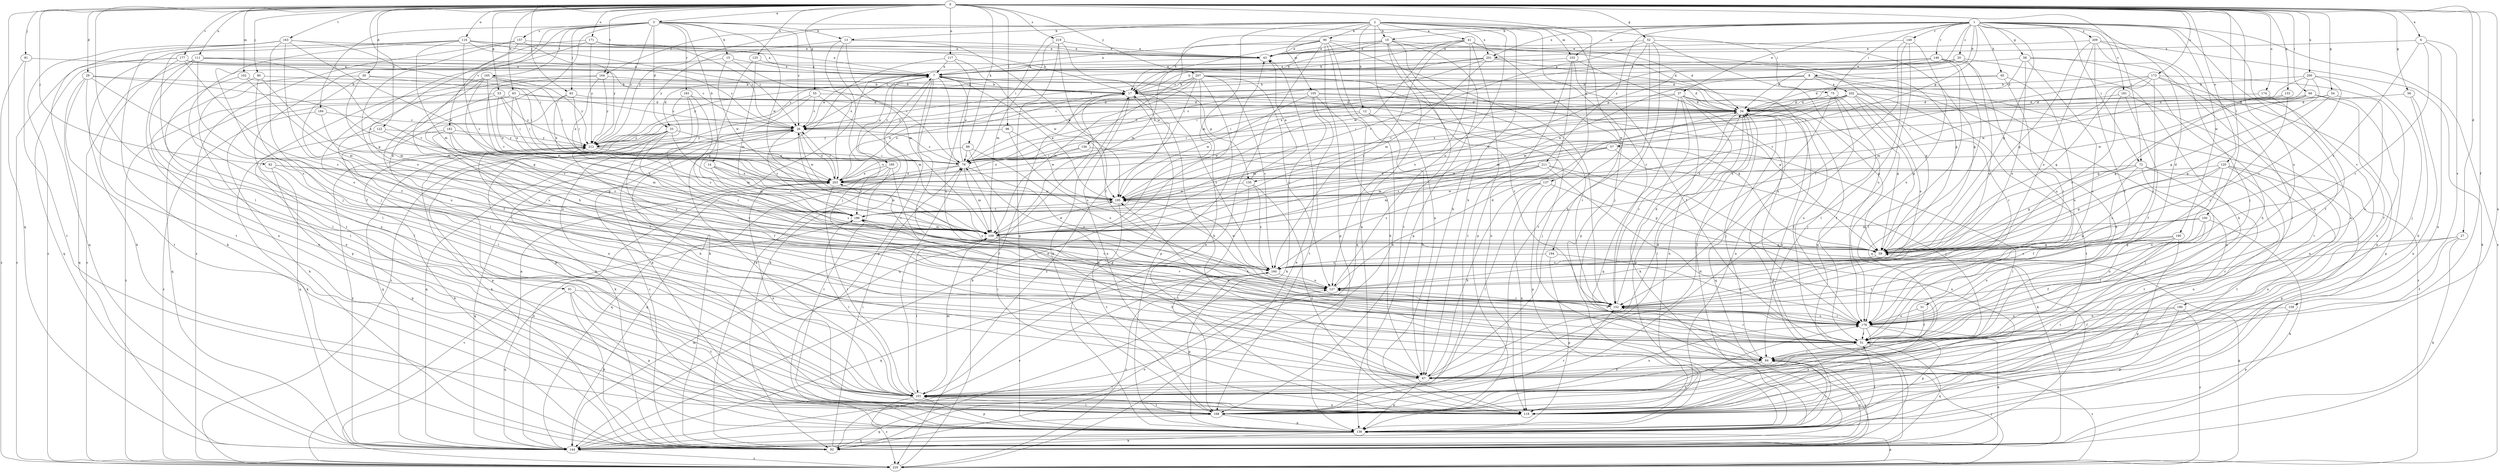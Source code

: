 strict digraph  {
0;
1;
2;
3;
6;
7;
8;
10;
12;
13;
14;
15;
17;
20;
26;
27;
29;
30;
31;
33;
34;
37;
41;
43;
51;
52;
53;
54;
55;
56;
57;
58;
59;
63;
65;
67;
69;
72;
75;
76;
80;
81;
82;
83;
84;
89;
90;
91;
92;
96;
100;
101;
102;
103;
105;
109;
111;
116;
117;
118;
120;
122;
125;
127;
133;
135;
136;
137;
144;
146;
149;
152;
156;
157;
159;
160;
163;
164;
165;
168;
171;
173;
174;
176;
177;
180;
181;
182;
183;
184;
185;
186;
190;
194;
195;
200;
201;
202;
203;
207;
209;
211;
212;
219;
220;
0 -> 3  [label=a];
0 -> 6  [label=a];
0 -> 27  [label=d];
0 -> 29  [label=d];
0 -> 30  [label=d];
0 -> 51  [label=f];
0 -> 52  [label=g];
0 -> 53  [label=g];
0 -> 54  [label=g];
0 -> 55  [label=g];
0 -> 56  [label=g];
0 -> 63  [label=h];
0 -> 69  [label=i];
0 -> 72  [label=i];
0 -> 80  [label=j];
0 -> 81  [label=j];
0 -> 82  [label=j];
0 -> 83  [label=j];
0 -> 89  [label=k];
0 -> 96  [label=l];
0 -> 100  [label=l];
0 -> 101  [label=l];
0 -> 102  [label=m];
0 -> 111  [label=n];
0 -> 116  [label=n];
0 -> 117  [label=n];
0 -> 118  [label=n];
0 -> 120  [label=o];
0 -> 122  [label=o];
0 -> 125  [label=o];
0 -> 133  [label=p];
0 -> 137  [label=q];
0 -> 144  [label=q];
0 -> 163  [label=t];
0 -> 164  [label=t];
0 -> 171  [label=u];
0 -> 173  [label=u];
0 -> 174  [label=u];
0 -> 176  [label=u];
0 -> 177  [label=v];
0 -> 200  [label=x];
0 -> 207  [label=y];
0 -> 219  [label=z];
1 -> 8  [label=b];
1 -> 10  [label=b];
1 -> 20  [label=c];
1 -> 31  [label=d];
1 -> 37  [label=e];
1 -> 57  [label=g];
1 -> 58  [label=g];
1 -> 59  [label=g];
1 -> 65  [label=h];
1 -> 72  [label=i];
1 -> 75  [label=i];
1 -> 103  [label=m];
1 -> 118  [label=n];
1 -> 135  [label=p];
1 -> 146  [label=r];
1 -> 149  [label=r];
1 -> 156  [label=s];
1 -> 180  [label=v];
1 -> 181  [label=v];
1 -> 190  [label=w];
1 -> 201  [label=x];
1 -> 209  [label=y];
1 -> 211  [label=y];
1 -> 220  [label=z];
2 -> 10  [label=b];
2 -> 12  [label=b];
2 -> 13  [label=b];
2 -> 41  [label=e];
2 -> 67  [label=h];
2 -> 75  [label=i];
2 -> 76  [label=i];
2 -> 90  [label=k];
2 -> 103  [label=m];
2 -> 105  [label=m];
2 -> 109  [label=m];
2 -> 118  [label=n];
2 -> 127  [label=o];
2 -> 152  [label=r];
2 -> 164  [label=t];
2 -> 194  [label=w];
2 -> 212  [label=y];
3 -> 13  [label=b];
3 -> 14  [label=b];
3 -> 15  [label=b];
3 -> 26  [label=c];
3 -> 33  [label=d];
3 -> 67  [label=h];
3 -> 83  [label=j];
3 -> 91  [label=k];
3 -> 157  [label=s];
3 -> 165  [label=t];
3 -> 182  [label=v];
3 -> 183  [label=v];
3 -> 184  [label=v];
3 -> 195  [label=w];
3 -> 201  [label=x];
3 -> 212  [label=y];
6 -> 118  [label=n];
6 -> 152  [label=r];
6 -> 159  [label=s];
6 -> 160  [label=s];
6 -> 201  [label=x];
7 -> 17  [label=b];
7 -> 33  [label=d];
7 -> 34  [label=d];
7 -> 51  [label=f];
7 -> 76  [label=i];
7 -> 92  [label=k];
7 -> 135  [label=p];
7 -> 136  [label=p];
7 -> 185  [label=v];
8 -> 17  [label=b];
8 -> 67  [label=h];
8 -> 76  [label=i];
8 -> 109  [label=m];
8 -> 118  [label=n];
8 -> 195  [label=w];
8 -> 202  [label=x];
10 -> 17  [label=b];
10 -> 26  [label=c];
10 -> 34  [label=d];
10 -> 43  [label=e];
10 -> 67  [label=h];
10 -> 136  [label=p];
10 -> 144  [label=q];
10 -> 168  [label=t];
12 -> 26  [label=c];
12 -> 67  [label=h];
12 -> 84  [label=j];
12 -> 195  [label=w];
13 -> 43  [label=e];
13 -> 84  [label=j];
13 -> 109  [label=m];
13 -> 195  [label=w];
13 -> 203  [label=x];
13 -> 212  [label=y];
14 -> 109  [label=m];
14 -> 160  [label=s];
14 -> 186  [label=v];
14 -> 203  [label=x];
15 -> 7  [label=a];
15 -> 76  [label=i];
15 -> 101  [label=l];
15 -> 195  [label=w];
17 -> 34  [label=d];
17 -> 59  [label=g];
17 -> 118  [label=n];
17 -> 136  [label=p];
17 -> 144  [label=q];
17 -> 160  [label=s];
17 -> 203  [label=x];
20 -> 7  [label=a];
20 -> 26  [label=c];
20 -> 34  [label=d];
20 -> 67  [label=h];
20 -> 127  [label=o];
26 -> 7  [label=a];
26 -> 92  [label=k];
26 -> 101  [label=l];
26 -> 144  [label=q];
26 -> 195  [label=w];
26 -> 203  [label=x];
26 -> 212  [label=y];
27 -> 51  [label=f];
27 -> 59  [label=g];
27 -> 92  [label=k];
27 -> 152  [label=r];
29 -> 17  [label=b];
29 -> 101  [label=l];
29 -> 144  [label=q];
29 -> 160  [label=s];
29 -> 168  [label=t];
29 -> 203  [label=x];
30 -> 17  [label=b];
30 -> 76  [label=i];
30 -> 109  [label=m];
30 -> 118  [label=n];
30 -> 176  [label=u];
31 -> 51  [label=f];
31 -> 176  [label=u];
33 -> 51  [label=f];
33 -> 92  [label=k];
33 -> 109  [label=m];
33 -> 136  [label=p];
33 -> 144  [label=q];
33 -> 152  [label=r];
33 -> 203  [label=x];
33 -> 212  [label=y];
34 -> 26  [label=c];
34 -> 51  [label=f];
34 -> 76  [label=i];
34 -> 84  [label=j];
34 -> 101  [label=l];
34 -> 109  [label=m];
34 -> 144  [label=q];
34 -> 152  [label=r];
34 -> 176  [label=u];
37 -> 26  [label=c];
37 -> 34  [label=d];
37 -> 51  [label=f];
37 -> 59  [label=g];
37 -> 76  [label=i];
37 -> 92  [label=k];
37 -> 118  [label=n];
37 -> 136  [label=p];
37 -> 144  [label=q];
41 -> 17  [label=b];
41 -> 34  [label=d];
41 -> 43  [label=e];
41 -> 84  [label=j];
41 -> 127  [label=o];
41 -> 136  [label=p];
41 -> 160  [label=s];
41 -> 195  [label=w];
43 -> 7  [label=a];
51 -> 84  [label=j];
51 -> 144  [label=q];
51 -> 152  [label=r];
52 -> 43  [label=e];
52 -> 59  [label=g];
52 -> 67  [label=h];
52 -> 136  [label=p];
52 -> 168  [label=t];
52 -> 176  [label=u];
52 -> 186  [label=v];
53 -> 34  [label=d];
53 -> 76  [label=i];
53 -> 176  [label=u];
53 -> 203  [label=x];
53 -> 212  [label=y];
53 -> 220  [label=z];
54 -> 34  [label=d];
54 -> 59  [label=g];
54 -> 76  [label=i];
54 -> 176  [label=u];
55 -> 26  [label=c];
55 -> 34  [label=d];
55 -> 109  [label=m];
55 -> 136  [label=p];
55 -> 220  [label=z];
56 -> 34  [label=d];
56 -> 67  [label=h];
56 -> 118  [label=n];
57 -> 76  [label=i];
57 -> 84  [label=j];
57 -> 101  [label=l];
57 -> 109  [label=m];
57 -> 195  [label=w];
58 -> 7  [label=a];
58 -> 34  [label=d];
58 -> 67  [label=h];
58 -> 127  [label=o];
58 -> 168  [label=t];
58 -> 176  [label=u];
59 -> 160  [label=s];
63 -> 26  [label=c];
63 -> 34  [label=d];
63 -> 76  [label=i];
63 -> 92  [label=k];
63 -> 144  [label=q];
63 -> 203  [label=x];
65 -> 17  [label=b];
65 -> 34  [label=d];
65 -> 152  [label=r];
65 -> 176  [label=u];
67 -> 17  [label=b];
67 -> 34  [label=d];
67 -> 101  [label=l];
67 -> 136  [label=p];
69 -> 34  [label=d];
69 -> 51  [label=f];
69 -> 59  [label=g];
69 -> 67  [label=h];
69 -> 195  [label=w];
72 -> 51  [label=f];
72 -> 59  [label=g];
72 -> 84  [label=j];
72 -> 118  [label=n];
72 -> 168  [label=t];
72 -> 203  [label=x];
75 -> 34  [label=d];
75 -> 59  [label=g];
75 -> 84  [label=j];
75 -> 101  [label=l];
75 -> 118  [label=n];
76 -> 7  [label=a];
76 -> 26  [label=c];
76 -> 109  [label=m];
76 -> 127  [label=o];
76 -> 144  [label=q];
76 -> 203  [label=x];
80 -> 17  [label=b];
80 -> 109  [label=m];
80 -> 118  [label=n];
80 -> 127  [label=o];
81 -> 7  [label=a];
81 -> 168  [label=t];
81 -> 220  [label=z];
82 -> 67  [label=h];
82 -> 136  [label=p];
82 -> 186  [label=v];
82 -> 203  [label=x];
83 -> 34  [label=d];
83 -> 76  [label=i];
83 -> 101  [label=l];
83 -> 203  [label=x];
84 -> 67  [label=h];
84 -> 144  [label=q];
84 -> 168  [label=t];
84 -> 195  [label=w];
84 -> 220  [label=z];
89 -> 67  [label=h];
89 -> 76  [label=i];
89 -> 127  [label=o];
89 -> 203  [label=x];
90 -> 7  [label=a];
90 -> 17  [label=b];
90 -> 43  [label=e];
90 -> 59  [label=g];
90 -> 92  [label=k];
90 -> 101  [label=l];
90 -> 109  [label=m];
90 -> 118  [label=n];
90 -> 136  [label=p];
90 -> 152  [label=r];
91 -> 92  [label=k];
91 -> 136  [label=p];
91 -> 144  [label=q];
91 -> 152  [label=r];
91 -> 168  [label=t];
92 -> 7  [label=a];
92 -> 26  [label=c];
92 -> 34  [label=d];
92 -> 76  [label=i];
92 -> 127  [label=o];
92 -> 160  [label=s];
96 -> 160  [label=s];
96 -> 195  [label=w];
96 -> 212  [label=y];
100 -> 51  [label=f];
100 -> 59  [label=g];
100 -> 92  [label=k];
100 -> 109  [label=m];
100 -> 176  [label=u];
101 -> 76  [label=i];
101 -> 109  [label=m];
101 -> 118  [label=n];
101 -> 136  [label=p];
101 -> 168  [label=t];
101 -> 176  [label=u];
101 -> 220  [label=z];
102 -> 17  [label=b];
102 -> 101  [label=l];
102 -> 109  [label=m];
103 -> 7  [label=a];
103 -> 51  [label=f];
103 -> 118  [label=n];
103 -> 168  [label=t];
103 -> 176  [label=u];
105 -> 34  [label=d];
105 -> 67  [label=h];
105 -> 92  [label=k];
105 -> 152  [label=r];
105 -> 168  [label=t];
105 -> 195  [label=w];
105 -> 212  [label=y];
109 -> 59  [label=g];
109 -> 67  [label=h];
109 -> 101  [label=l];
109 -> 152  [label=r];
109 -> 195  [label=w];
111 -> 7  [label=a];
111 -> 26  [label=c];
111 -> 51  [label=f];
111 -> 101  [label=l];
111 -> 118  [label=n];
111 -> 186  [label=v];
111 -> 220  [label=z];
116 -> 7  [label=a];
116 -> 17  [label=b];
116 -> 26  [label=c];
116 -> 43  [label=e];
116 -> 84  [label=j];
116 -> 92  [label=k];
116 -> 101  [label=l];
116 -> 109  [label=m];
116 -> 186  [label=v];
117 -> 7  [label=a];
117 -> 92  [label=k];
117 -> 176  [label=u];
117 -> 195  [label=w];
118 -> 76  [label=i];
118 -> 203  [label=x];
120 -> 59  [label=g];
120 -> 118  [label=n];
120 -> 136  [label=p];
120 -> 160  [label=s];
120 -> 168  [label=t];
120 -> 176  [label=u];
120 -> 203  [label=x];
122 -> 92  [label=k];
122 -> 186  [label=v];
122 -> 212  [label=y];
125 -> 7  [label=a];
125 -> 59  [label=g];
125 -> 109  [label=m];
127 -> 34  [label=d];
127 -> 152  [label=r];
127 -> 186  [label=v];
127 -> 203  [label=x];
133 -> 34  [label=d];
133 -> 59  [label=g];
133 -> 152  [label=r];
135 -> 43  [label=e];
135 -> 118  [label=n];
135 -> 160  [label=s];
135 -> 168  [label=t];
135 -> 195  [label=w];
136 -> 34  [label=d];
136 -> 51  [label=f];
136 -> 84  [label=j];
136 -> 92  [label=k];
136 -> 144  [label=q];
137 -> 59  [label=g];
137 -> 67  [label=h];
137 -> 101  [label=l];
137 -> 118  [label=n];
137 -> 195  [label=w];
144 -> 43  [label=e];
144 -> 84  [label=j];
144 -> 109  [label=m];
144 -> 203  [label=x];
144 -> 212  [label=y];
144 -> 220  [label=z];
146 -> 7  [label=a];
146 -> 101  [label=l];
146 -> 144  [label=q];
146 -> 176  [label=u];
146 -> 186  [label=v];
146 -> 203  [label=x];
149 -> 43  [label=e];
149 -> 101  [label=l];
149 -> 144  [label=q];
149 -> 152  [label=r];
149 -> 176  [label=u];
152 -> 26  [label=c];
152 -> 34  [label=d];
152 -> 176  [label=u];
156 -> 76  [label=i];
156 -> 136  [label=p];
156 -> 203  [label=x];
157 -> 43  [label=e];
157 -> 59  [label=g];
157 -> 168  [label=t];
157 -> 212  [label=y];
157 -> 220  [label=z];
159 -> 136  [label=p];
159 -> 176  [label=u];
160 -> 127  [label=o];
160 -> 136  [label=p];
160 -> 144  [label=q];
160 -> 195  [label=w];
160 -> 212  [label=y];
160 -> 220  [label=z];
163 -> 43  [label=e];
163 -> 51  [label=f];
163 -> 76  [label=i];
163 -> 84  [label=j];
163 -> 92  [label=k];
163 -> 144  [label=q];
163 -> 195  [label=w];
163 -> 220  [label=z];
164 -> 17  [label=b];
164 -> 51  [label=f];
164 -> 109  [label=m];
164 -> 203  [label=x];
164 -> 212  [label=y];
165 -> 17  [label=b];
165 -> 59  [label=g];
165 -> 76  [label=i];
165 -> 136  [label=p];
165 -> 176  [label=u];
165 -> 186  [label=v];
165 -> 212  [label=y];
168 -> 17  [label=b];
168 -> 101  [label=l];
168 -> 136  [label=p];
168 -> 144  [label=q];
168 -> 152  [label=r];
168 -> 176  [label=u];
171 -> 7  [label=a];
171 -> 26  [label=c];
171 -> 43  [label=e];
171 -> 118  [label=n];
171 -> 127  [label=o];
171 -> 212  [label=y];
173 -> 17  [label=b];
173 -> 51  [label=f];
173 -> 59  [label=g];
173 -> 109  [label=m];
173 -> 118  [label=n];
173 -> 136  [label=p];
173 -> 152  [label=r];
173 -> 186  [label=v];
174 -> 34  [label=d];
174 -> 176  [label=u];
176 -> 51  [label=f];
176 -> 92  [label=k];
176 -> 118  [label=n];
176 -> 127  [label=o];
176 -> 136  [label=p];
176 -> 152  [label=r];
176 -> 186  [label=v];
177 -> 7  [label=a];
177 -> 26  [label=c];
177 -> 34  [label=d];
177 -> 144  [label=q];
177 -> 160  [label=s];
177 -> 168  [label=t];
177 -> 220  [label=z];
180 -> 51  [label=f];
180 -> 136  [label=p];
180 -> 176  [label=u];
180 -> 220  [label=z];
181 -> 34  [label=d];
181 -> 51  [label=f];
181 -> 118  [label=n];
181 -> 160  [label=s];
182 -> 59  [label=g];
182 -> 67  [label=h];
182 -> 109  [label=m];
182 -> 144  [label=q];
182 -> 212  [label=y];
183 -> 34  [label=d];
183 -> 118  [label=n];
183 -> 136  [label=p];
183 -> 152  [label=r];
183 -> 160  [label=s];
184 -> 26  [label=c];
184 -> 51  [label=f];
184 -> 220  [label=z];
185 -> 7  [label=a];
185 -> 51  [label=f];
185 -> 144  [label=q];
185 -> 168  [label=t];
185 -> 186  [label=v];
185 -> 203  [label=x];
186 -> 26  [label=c];
186 -> 101  [label=l];
186 -> 109  [label=m];
190 -> 51  [label=f];
190 -> 59  [label=g];
190 -> 136  [label=p];
190 -> 160  [label=s];
190 -> 168  [label=t];
190 -> 176  [label=u];
194 -> 136  [label=p];
194 -> 160  [label=s];
194 -> 176  [label=u];
195 -> 7  [label=a];
195 -> 168  [label=t];
195 -> 186  [label=v];
200 -> 17  [label=b];
200 -> 59  [label=g];
200 -> 76  [label=i];
200 -> 84  [label=j];
200 -> 160  [label=s];
200 -> 195  [label=w];
201 -> 7  [label=a];
201 -> 17  [label=b];
201 -> 59  [label=g];
201 -> 76  [label=i];
201 -> 109  [label=m];
201 -> 136  [label=p];
201 -> 212  [label=y];
202 -> 26  [label=c];
202 -> 34  [label=d];
202 -> 59  [label=g];
202 -> 76  [label=i];
202 -> 109  [label=m];
202 -> 127  [label=o];
202 -> 152  [label=r];
202 -> 168  [label=t];
202 -> 195  [label=w];
202 -> 203  [label=x];
202 -> 220  [label=z];
203 -> 17  [label=b];
203 -> 26  [label=c];
203 -> 101  [label=l];
203 -> 144  [label=q];
203 -> 195  [label=w];
207 -> 17  [label=b];
207 -> 59  [label=g];
207 -> 76  [label=i];
207 -> 109  [label=m];
207 -> 118  [label=n];
207 -> 127  [label=o];
207 -> 136  [label=p];
207 -> 152  [label=r];
207 -> 160  [label=s];
207 -> 212  [label=y];
207 -> 220  [label=z];
209 -> 43  [label=e];
209 -> 51  [label=f];
209 -> 59  [label=g];
209 -> 84  [label=j];
209 -> 92  [label=k];
209 -> 101  [label=l];
209 -> 127  [label=o];
211 -> 92  [label=k];
211 -> 109  [label=m];
211 -> 118  [label=n];
211 -> 160  [label=s];
211 -> 168  [label=t];
211 -> 186  [label=v];
211 -> 203  [label=x];
212 -> 76  [label=i];
212 -> 92  [label=k];
212 -> 101  [label=l];
212 -> 109  [label=m];
219 -> 43  [label=e];
219 -> 51  [label=f];
219 -> 109  [label=m];
219 -> 136  [label=p];
219 -> 195  [label=w];
220 -> 7  [label=a];
220 -> 17  [label=b];
220 -> 43  [label=e];
220 -> 59  [label=g];
220 -> 84  [label=j];
220 -> 136  [label=p];
220 -> 186  [label=v];
}
